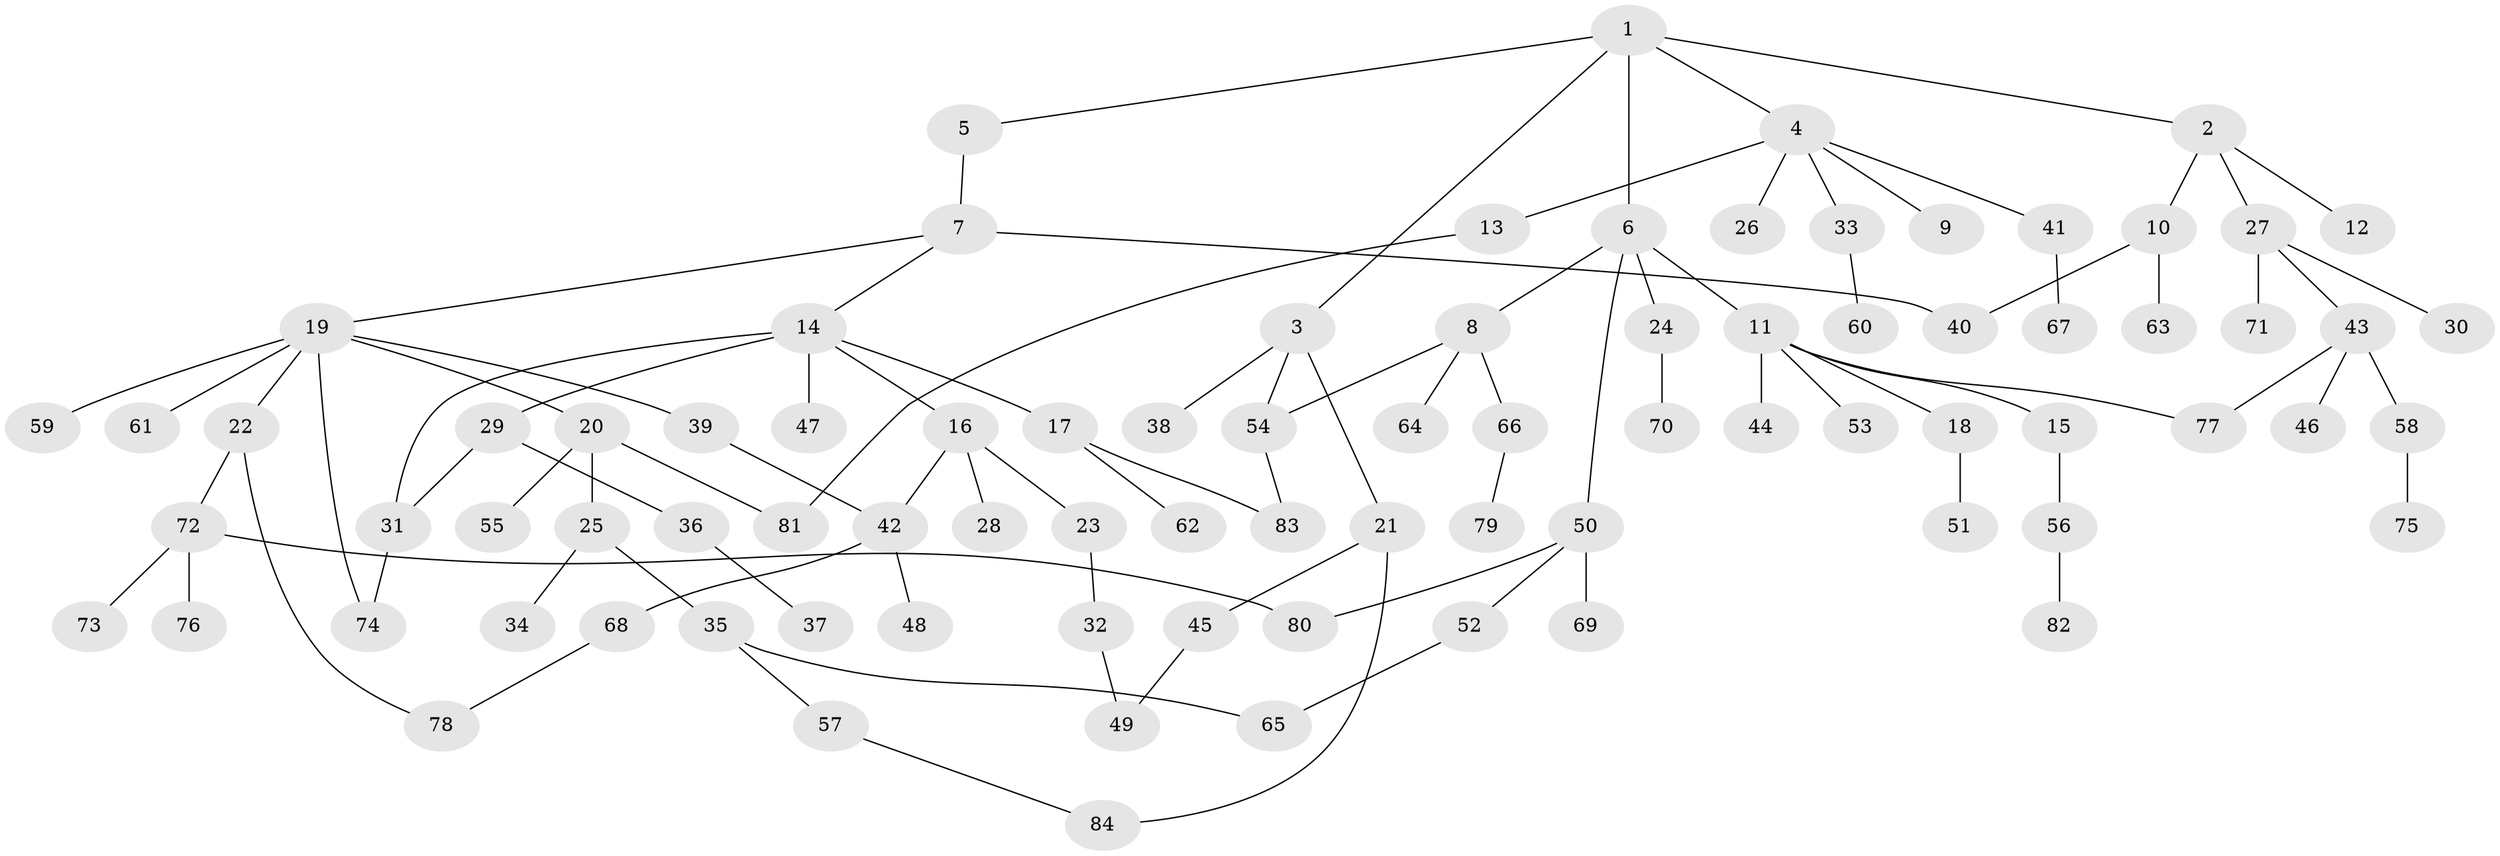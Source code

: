 // Generated by graph-tools (version 1.1) at 2025/41/03/09/25 04:41:24]
// undirected, 84 vertices, 96 edges
graph export_dot {
graph [start="1"]
  node [color=gray90,style=filled];
  1;
  2;
  3;
  4;
  5;
  6;
  7;
  8;
  9;
  10;
  11;
  12;
  13;
  14;
  15;
  16;
  17;
  18;
  19;
  20;
  21;
  22;
  23;
  24;
  25;
  26;
  27;
  28;
  29;
  30;
  31;
  32;
  33;
  34;
  35;
  36;
  37;
  38;
  39;
  40;
  41;
  42;
  43;
  44;
  45;
  46;
  47;
  48;
  49;
  50;
  51;
  52;
  53;
  54;
  55;
  56;
  57;
  58;
  59;
  60;
  61;
  62;
  63;
  64;
  65;
  66;
  67;
  68;
  69;
  70;
  71;
  72;
  73;
  74;
  75;
  76;
  77;
  78;
  79;
  80;
  81;
  82;
  83;
  84;
  1 -- 2;
  1 -- 3;
  1 -- 4;
  1 -- 5;
  1 -- 6;
  2 -- 10;
  2 -- 12;
  2 -- 27;
  3 -- 21;
  3 -- 38;
  3 -- 54;
  4 -- 9;
  4 -- 13;
  4 -- 26;
  4 -- 33;
  4 -- 41;
  5 -- 7;
  6 -- 8;
  6 -- 11;
  6 -- 24;
  6 -- 50;
  7 -- 14;
  7 -- 19;
  7 -- 40;
  8 -- 64;
  8 -- 66;
  8 -- 54;
  10 -- 40;
  10 -- 63;
  11 -- 15;
  11 -- 18;
  11 -- 44;
  11 -- 53;
  11 -- 77;
  13 -- 81;
  14 -- 16;
  14 -- 17;
  14 -- 29;
  14 -- 47;
  14 -- 31;
  15 -- 56;
  16 -- 23;
  16 -- 28;
  16 -- 42;
  17 -- 62;
  17 -- 83;
  18 -- 51;
  19 -- 20;
  19 -- 22;
  19 -- 39;
  19 -- 59;
  19 -- 61;
  19 -- 74;
  20 -- 25;
  20 -- 55;
  20 -- 81;
  21 -- 45;
  21 -- 84;
  22 -- 72;
  22 -- 78;
  23 -- 32;
  24 -- 70;
  25 -- 34;
  25 -- 35;
  27 -- 30;
  27 -- 43;
  27 -- 71;
  29 -- 31;
  29 -- 36;
  31 -- 74;
  32 -- 49;
  33 -- 60;
  35 -- 57;
  35 -- 65;
  36 -- 37;
  39 -- 42;
  41 -- 67;
  42 -- 48;
  42 -- 68;
  43 -- 46;
  43 -- 58;
  43 -- 77;
  45 -- 49;
  50 -- 52;
  50 -- 69;
  50 -- 80;
  52 -- 65;
  54 -- 83;
  56 -- 82;
  57 -- 84;
  58 -- 75;
  66 -- 79;
  68 -- 78;
  72 -- 73;
  72 -- 76;
  72 -- 80;
}
